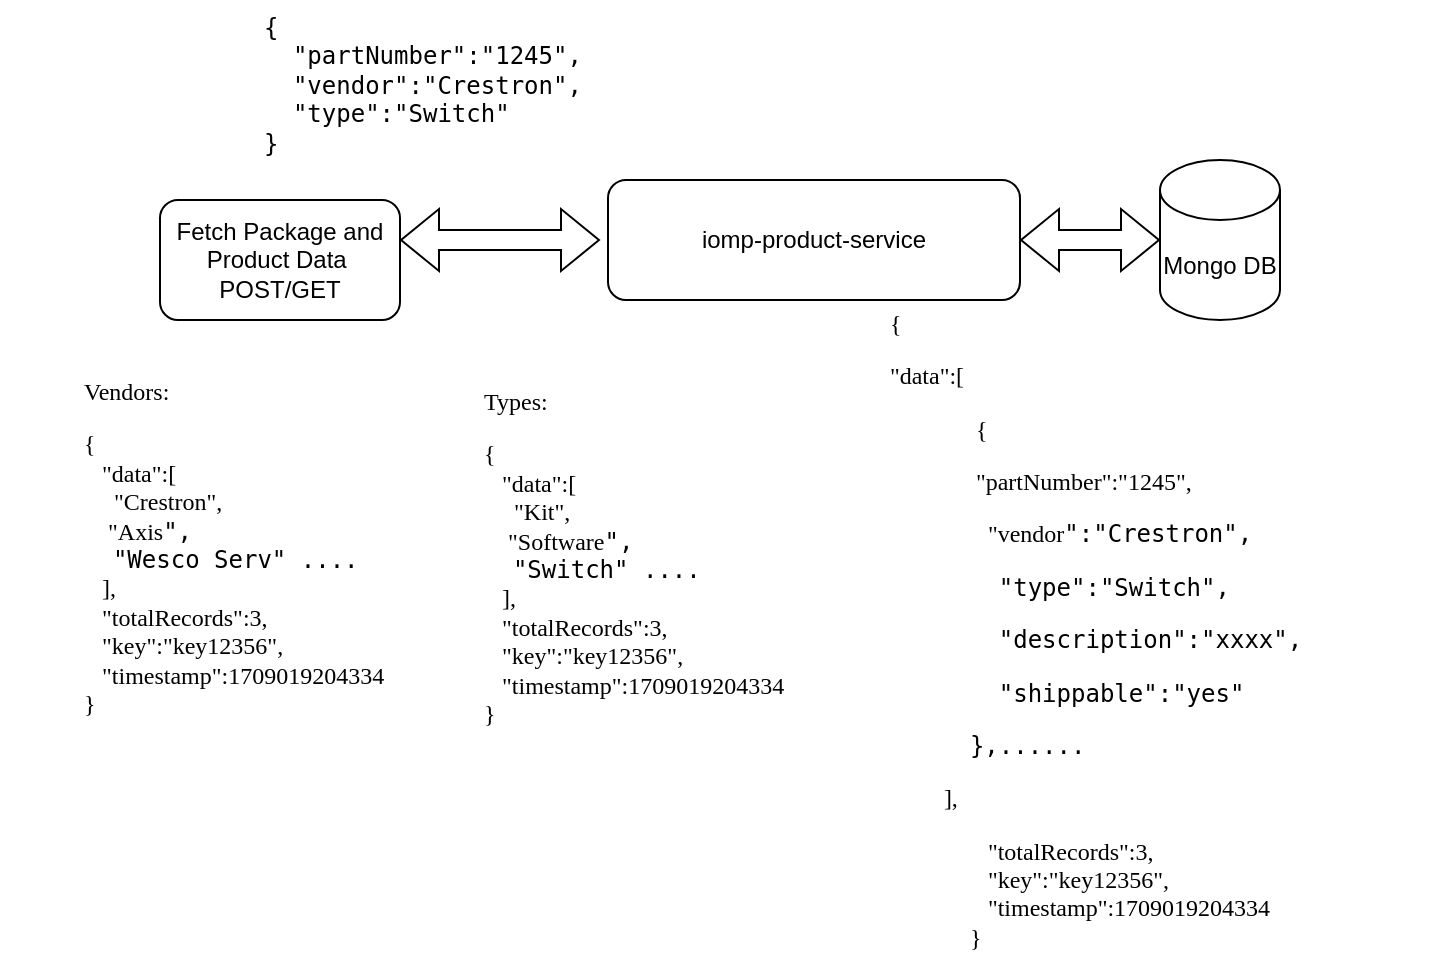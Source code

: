 <mxfile version="24.6.3" type="github">
  <diagram name="Page-1" id="BYTXbC25DRY8ZI2Z7DPX">
    <mxGraphModel dx="1026" dy="556" grid="1" gridSize="10" guides="1" tooltips="1" connect="1" arrows="1" fold="1" page="1" pageScale="1" pageWidth="827" pageHeight="1169" math="0" shadow="0">
      <root>
        <mxCell id="0" />
        <mxCell id="1" parent="0" />
        <mxCell id="M__pvSeYkyBA2umGWvLx-5" value="Fetch Package and Product Data&amp;nbsp;&lt;div&gt;POST/GET&lt;/div&gt;" style="rounded=1;whiteSpace=wrap;html=1;" parent="1" vertex="1">
          <mxGeometry x="100" y="300" width="120" height="60" as="geometry" />
        </mxCell>
        <mxCell id="M__pvSeYkyBA2umGWvLx-6" value="" style="rounded=1;whiteSpace=wrap;html=1;" parent="1" vertex="1">
          <mxGeometry x="324" y="290" width="206" height="60" as="geometry" />
        </mxCell>
        <mxCell id="M__pvSeYkyBA2umGWvLx-7" value="iomp-product-service" style="text;html=1;align=center;verticalAlign=middle;whiteSpace=wrap;rounded=0;" parent="1" vertex="1">
          <mxGeometry x="357" y="307.5" width="140" height="25" as="geometry" />
        </mxCell>
        <mxCell id="M__pvSeYkyBA2umGWvLx-13" value="" style="shape=flexArrow;endArrow=classic;startArrow=classic;html=1;rounded=0;" parent="1" edge="1">
          <mxGeometry width="100" height="100" relative="1" as="geometry">
            <mxPoint x="220" y="320" as="sourcePoint" />
            <mxPoint x="320" y="320" as="targetPoint" />
          </mxGeometry>
        </mxCell>
        <mxCell id="M__pvSeYkyBA2umGWvLx-14" value="" style="shape=flexArrow;endArrow=classic;startArrow=classic;html=1;rounded=0;" parent="1" edge="1">
          <mxGeometry width="100" height="100" relative="1" as="geometry">
            <mxPoint x="530" y="320" as="sourcePoint" />
            <mxPoint x="600" y="320" as="targetPoint" />
          </mxGeometry>
        </mxCell>
        <mxCell id="M__pvSeYkyBA2umGWvLx-25" value="Mongo DB" style="shape=cylinder3;whiteSpace=wrap;html=1;boundedLbl=1;backgroundOutline=1;size=15;" parent="1" vertex="1">
          <mxGeometry x="600" y="280" width="60" height="80" as="geometry" />
        </mxCell>
        <mxCell id="M__pvSeYkyBA2umGWvLx-46" value="&lt;pre style=&quot;margin-top: 0px;&quot;&gt;{&lt;br&gt;  &quot;partNumber&quot;:&quot;1245&quot;,&lt;br&gt;  &quot;vendor&quot;:&quot;Crestron&quot;,&lt;br&gt;  &quot;type&quot;:&quot;Switch&quot;&lt;br&gt;}&lt;/pre&gt;" style="text;html=1;whiteSpace=wrap;overflow=hidden;rounded=0;align=left;" parent="1" vertex="1">
          <mxGeometry x="150" y="200" width="280" height="80" as="geometry" />
        </mxCell>
        <mxCell id="eWnXWsVsrv5pQYVKBkyM-1" value="&lt;pre style=&quot;margin-top: 0px;&quot;&gt;&lt;pre&gt;&lt;blockquote&gt;&lt;font face=&quot;Verdana&quot;&gt;Vendors:&lt;/font&gt;&lt;/blockquote&gt;&lt;blockquote&gt;&lt;font face=&quot;Verdana&quot;&gt;{&lt;br&gt;&lt;/font&gt;&lt;font face=&quot;Verdana&quot;&gt;   &quot;data&quot;:[&lt;br&gt;&lt;/font&gt;&lt;font face=&quot;Verdana&quot;&gt;     &quot;Crestron&quot;,&lt;br&gt;&lt;/font&gt;&lt;font face=&quot;Verdana&quot;&gt;    &quot;Axis&lt;/font&gt;&quot;,&lt;br&gt;  &quot;Wesco Serv&quot; ....&lt;br&gt;&lt;font face=&quot;Verdana&quot;&gt;   ],&lt;br&gt;&lt;/font&gt;&lt;font face=&quot;Verdana&quot;&gt;   &quot;totalRecords&quot;:3,&lt;br&gt;&lt;/font&gt;&lt;font face=&quot;Verdana&quot;&gt;   &quot;key&quot;:&quot;key12356&quot;,&lt;br&gt;&lt;/font&gt;&lt;font face=&quot;Verdana&quot;&gt;   &quot;timestamp&quot;:1709019204334&lt;br&gt;&lt;/font&gt;&lt;font face=&quot;Verdana&quot;&gt;}&lt;/font&gt;&lt;/blockquote&gt;&lt;/pre&gt;&lt;/pre&gt;" style="text;html=1;whiteSpace=wrap;overflow=hidden;rounded=0;align=left;" parent="1" vertex="1">
          <mxGeometry x="20" y="370" width="250" height="220" as="geometry" />
        </mxCell>
        <mxCell id="V74e8FULXuamF04aTMyP-1" value="&lt;pre style=&quot;margin-top: 0px;&quot;&gt;&lt;pre&gt;&lt;blockquote&gt;&lt;font face=&quot;Verdana&quot;&gt;Types:&lt;/font&gt;&lt;/blockquote&gt;&lt;blockquote&gt;&lt;font face=&quot;Verdana&quot;&gt;{&lt;br&gt;&lt;/font&gt;&lt;font face=&quot;Verdana&quot;&gt;   &quot;data&quot;:[&lt;br&gt;&lt;/font&gt;&lt;font face=&quot;Verdana&quot;&gt;     &quot;Kit&quot;,&lt;br&gt;&lt;/font&gt;&lt;font face=&quot;Verdana&quot;&gt;    &quot;Software&lt;/font&gt;&quot;,&lt;br&gt;  &quot;Switch&quot; ....&lt;br&gt;&lt;font face=&quot;Verdana&quot;&gt;   ],&lt;br&gt;&lt;/font&gt;&lt;font face=&quot;Verdana&quot;&gt;   &quot;totalRecords&quot;:3,&lt;br&gt;&lt;/font&gt;&lt;font face=&quot;Verdana&quot;&gt;   &quot;key&quot;:&quot;key12356&quot;,&lt;br&gt;&lt;/font&gt;&lt;font face=&quot;Verdana&quot;&gt;   &quot;timestamp&quot;:1709019204334&lt;br&gt;&lt;/font&gt;&lt;font face=&quot;Verdana&quot;&gt;}&lt;/font&gt;&lt;/blockquote&gt;&lt;/pre&gt;&lt;/pre&gt;" style="text;html=1;whiteSpace=wrap;overflow=hidden;rounded=0;align=left;" parent="1" vertex="1">
          <mxGeometry x="220" y="375" width="250" height="195" as="geometry" />
        </mxCell>
        <mxCell id="V74e8FULXuamF04aTMyP-2" value="&lt;pre style=&quot;text-align: left;&quot;&gt;&lt;blockquote&gt;&lt;span style=&quot;font-family: Verdana; background-color: initial; white-space: normal;&quot;&gt;{&lt;/span&gt;&lt;/blockquote&gt;&lt;blockquote&gt;&lt;font face=&quot;Verdana&quot;&gt;&quot;data&quot;:[&lt;/font&gt;&lt;/blockquote&gt;&lt;/pre&gt;&lt;blockquote style=&quot;margin: 0 0 0 40px; border: none; padding: 0px;&quot;&gt;&lt;pre style=&quot;text-align: left;&quot;&gt;&lt;blockquote&gt;&lt;font face=&quot;Verdana&quot;&gt; { &lt;/font&gt;&lt;span style=&quot;font-family: Verdana; background-color: initial; white-space: normal;&quot;&gt;&amp;nbsp; &amp;nbsp; &amp;nbsp; &amp;nbsp;&amp;nbsp;&lt;/span&gt;&lt;/blockquote&gt;&lt;blockquote&gt;&lt;span style=&quot;font-family: Verdana; background-color: initial; white-space: normal;&quot;&gt;&amp;nbsp;&quot;partNumber&quot;:&quot;1245&quot;,&lt;/span&gt;&lt;/blockquote&gt;&lt;/pre&gt;&lt;pre style=&quot;text-align: left;&quot;&gt;&lt;blockquote&gt;&lt;font face=&quot;Verdana&quot;&gt;   &quot;vendor&lt;/font&gt;&quot;:&quot;Crestron&quot;,&lt;/blockquote&gt;&lt;/pre&gt;&lt;pre style=&quot;text-align: left;&quot;&gt;&lt;blockquote&gt;  &quot;type&quot;:&quot;Switch&quot;,&lt;/blockquote&gt;&lt;/pre&gt;&lt;pre style=&quot;text-align: left;&quot;&gt;&lt;blockquote&gt;  &quot;description&quot;:&quot;xxxx&quot;,&lt;/blockquote&gt;&lt;/pre&gt;&lt;pre style=&quot;text-align: left;&quot;&gt;&lt;blockquote&gt;  &quot;shippable&quot;:&quot;yes&quot;&lt;/blockquote&gt;&lt;/pre&gt;&lt;pre style=&quot;text-align: left;&quot;&gt;&lt;blockquote&gt;},......&lt;/blockquote&gt;&lt;/pre&gt;&lt;/blockquote&gt;&lt;pre style=&quot;text-align: left;&quot;&gt;&lt;blockquote&gt;&lt;font face=&quot;Verdana&quot;&gt;         ],&lt;br&gt;&lt;/font&gt;&lt;blockquote&gt;&lt;font face=&quot;Verdana&quot;&gt;   &quot;totalRecords&quot;:3,&lt;br&gt;&lt;/font&gt;&lt;font face=&quot;Verdana&quot;&gt;   &quot;key&quot;:&quot;key12356&quot;,&lt;br&gt;&lt;/font&gt;&lt;font face=&quot;Verdana&quot;&gt;   &quot;timestamp&quot;:1709019204334&lt;br&gt;&lt;/font&gt;&lt;font face=&quot;Verdana&quot;&gt;}&lt;/font&gt;&lt;/blockquote&gt;&lt;/blockquote&gt;&lt;/pre&gt;" style="text;html=1;align=center;verticalAlign=middle;whiteSpace=wrap;rounded=0;" parent="1" vertex="1">
          <mxGeometry x="460" y="420" width="240" height="190" as="geometry" />
        </mxCell>
      </root>
    </mxGraphModel>
  </diagram>
</mxfile>
